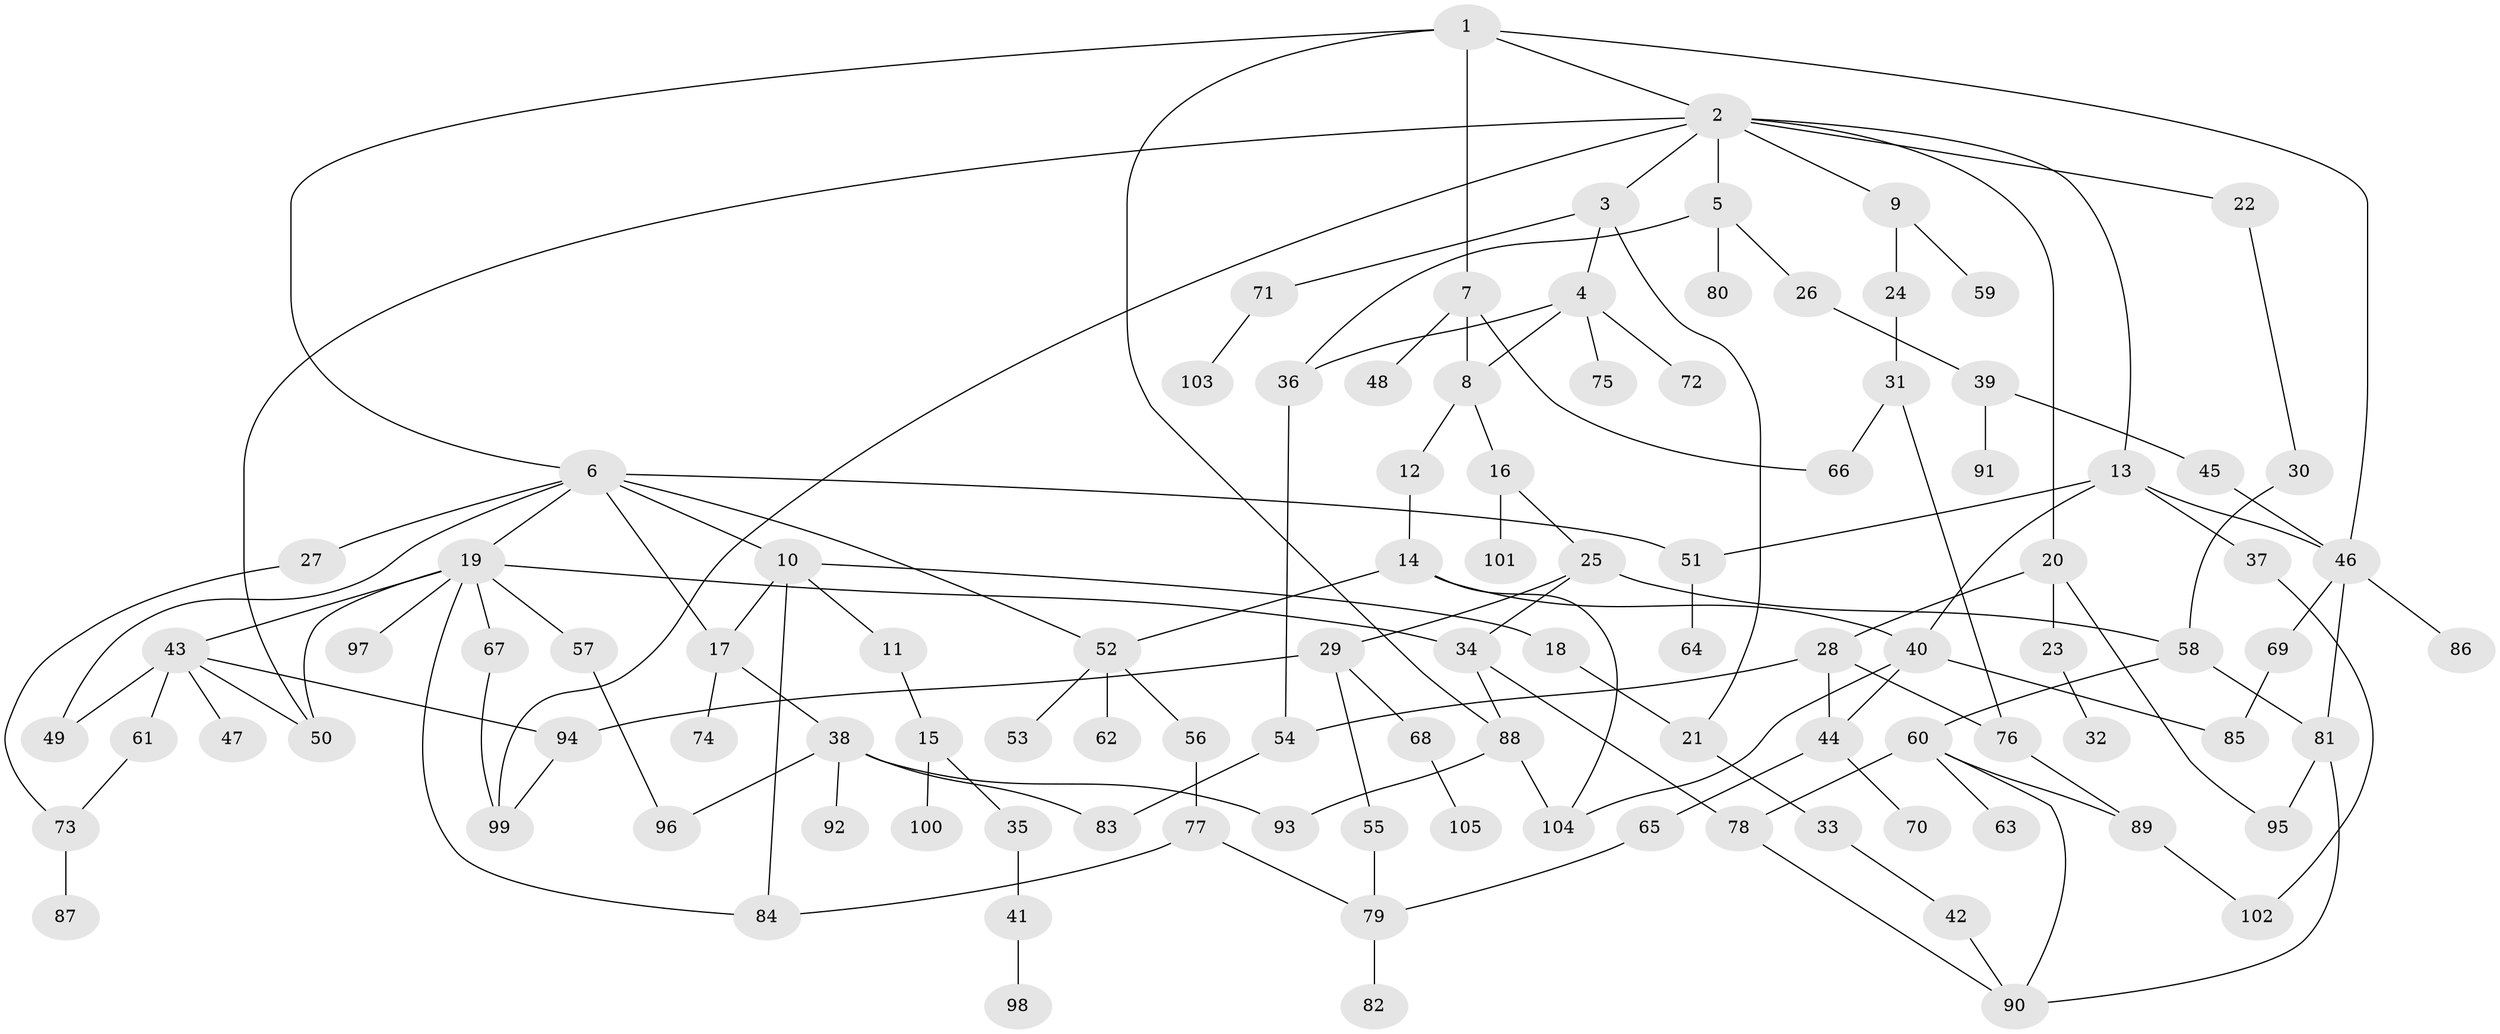 // coarse degree distribution, {11: 0.030303030303030304, 10: 0.030303030303030304, 5: 0.12121212121212122, 3: 0.24242424242424243, 7: 0.09090909090909091, 2: 0.15151515151515152, 6: 0.06060606060606061, 4: 0.15151515151515152, 1: 0.12121212121212122}
// Generated by graph-tools (version 1.1) at 2025/48/03/04/25 22:48:46]
// undirected, 105 vertices, 145 edges
graph export_dot {
  node [color=gray90,style=filled];
  1;
  2;
  3;
  4;
  5;
  6;
  7;
  8;
  9;
  10;
  11;
  12;
  13;
  14;
  15;
  16;
  17;
  18;
  19;
  20;
  21;
  22;
  23;
  24;
  25;
  26;
  27;
  28;
  29;
  30;
  31;
  32;
  33;
  34;
  35;
  36;
  37;
  38;
  39;
  40;
  41;
  42;
  43;
  44;
  45;
  46;
  47;
  48;
  49;
  50;
  51;
  52;
  53;
  54;
  55;
  56;
  57;
  58;
  59;
  60;
  61;
  62;
  63;
  64;
  65;
  66;
  67;
  68;
  69;
  70;
  71;
  72;
  73;
  74;
  75;
  76;
  77;
  78;
  79;
  80;
  81;
  82;
  83;
  84;
  85;
  86;
  87;
  88;
  89;
  90;
  91;
  92;
  93;
  94;
  95;
  96;
  97;
  98;
  99;
  100;
  101;
  102;
  103;
  104;
  105;
  1 -- 2;
  1 -- 6;
  1 -- 7;
  1 -- 88;
  1 -- 46;
  2 -- 3;
  2 -- 5;
  2 -- 9;
  2 -- 13;
  2 -- 20;
  2 -- 22;
  2 -- 50;
  2 -- 99;
  3 -- 4;
  3 -- 21;
  3 -- 71;
  4 -- 36;
  4 -- 72;
  4 -- 75;
  4 -- 8;
  5 -- 26;
  5 -- 80;
  5 -- 36;
  6 -- 10;
  6 -- 19;
  6 -- 27;
  6 -- 49;
  6 -- 51;
  6 -- 17;
  6 -- 52;
  7 -- 8;
  7 -- 48;
  7 -- 66;
  8 -- 12;
  8 -- 16;
  9 -- 24;
  9 -- 59;
  10 -- 11;
  10 -- 17;
  10 -- 18;
  10 -- 84;
  11 -- 15;
  12 -- 14;
  13 -- 37;
  13 -- 40;
  13 -- 46;
  13 -- 51;
  14 -- 52;
  14 -- 104;
  14 -- 40;
  15 -- 35;
  15 -- 100;
  16 -- 25;
  16 -- 101;
  17 -- 38;
  17 -- 74;
  18 -- 21;
  19 -- 34;
  19 -- 43;
  19 -- 57;
  19 -- 67;
  19 -- 97;
  19 -- 50;
  19 -- 84;
  20 -- 23;
  20 -- 28;
  20 -- 95;
  21 -- 33;
  22 -- 30;
  23 -- 32;
  24 -- 31;
  25 -- 29;
  25 -- 58;
  25 -- 34;
  26 -- 39;
  27 -- 73;
  28 -- 76;
  28 -- 44;
  28 -- 54;
  29 -- 55;
  29 -- 68;
  29 -- 94;
  30 -- 58;
  31 -- 66;
  31 -- 76;
  33 -- 42;
  34 -- 88;
  34 -- 78;
  35 -- 41;
  36 -- 54;
  37 -- 102;
  38 -- 92;
  38 -- 93;
  38 -- 83;
  38 -- 96;
  39 -- 45;
  39 -- 91;
  40 -- 44;
  40 -- 85;
  40 -- 104;
  41 -- 98;
  42 -- 90;
  43 -- 47;
  43 -- 50;
  43 -- 61;
  43 -- 49;
  43 -- 94;
  44 -- 65;
  44 -- 70;
  45 -- 46;
  46 -- 69;
  46 -- 81;
  46 -- 86;
  51 -- 64;
  52 -- 53;
  52 -- 56;
  52 -- 62;
  54 -- 83;
  55 -- 79;
  56 -- 77;
  57 -- 96;
  58 -- 60;
  58 -- 81;
  60 -- 63;
  60 -- 78;
  60 -- 89;
  60 -- 90;
  61 -- 73;
  65 -- 79;
  67 -- 99;
  68 -- 105;
  69 -- 85;
  71 -- 103;
  73 -- 87;
  76 -- 89;
  77 -- 84;
  77 -- 79;
  78 -- 90;
  79 -- 82;
  81 -- 95;
  81 -- 90;
  88 -- 93;
  88 -- 104;
  89 -- 102;
  94 -- 99;
}
